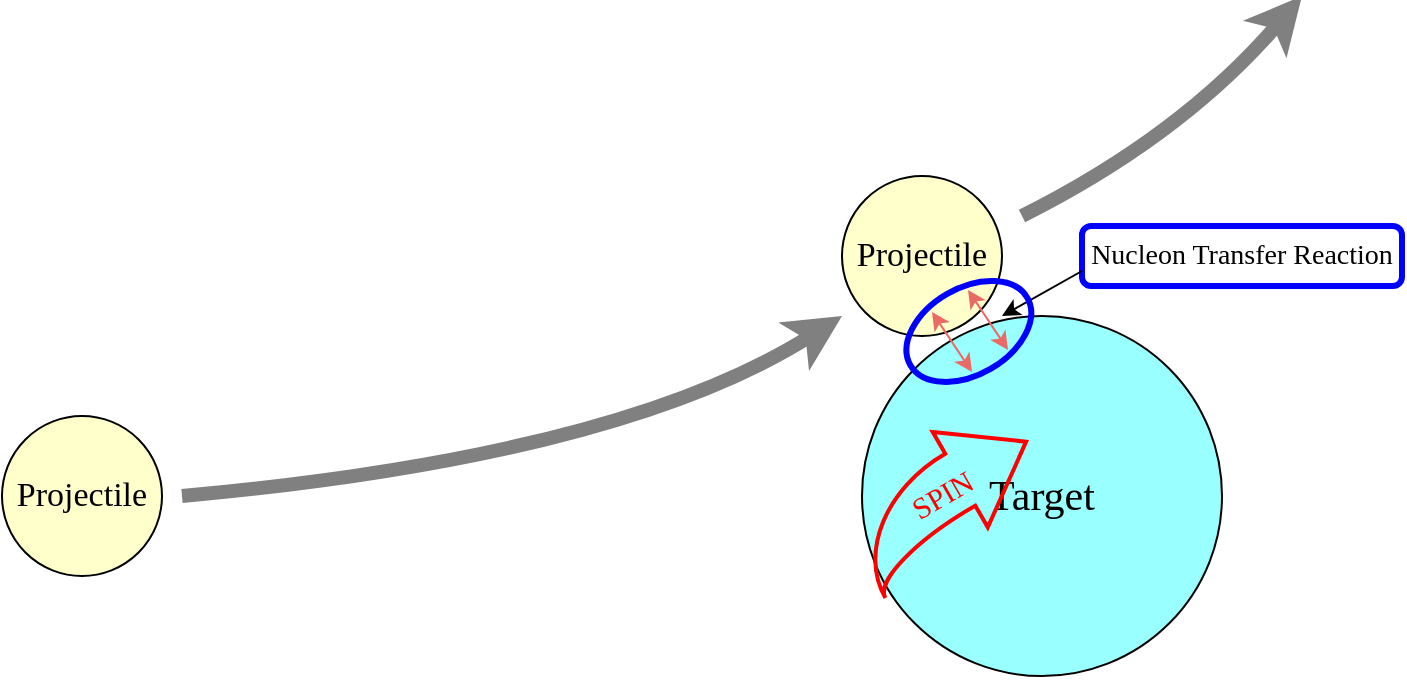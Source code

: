 <mxfile version="20.5.3" type="github">
  <diagram id="jApLSYbmCl-nFG6z3ZTF" name="ページ1">
    <mxGraphModel dx="1422" dy="697" grid="1" gridSize="10" guides="1" tooltips="1" connect="1" arrows="1" fold="1" page="1" pageScale="1" pageWidth="827" pageHeight="1169" math="0" shadow="0">
      <root>
        <mxCell id="0" />
        <mxCell id="1" parent="0" />
        <mxCell id="DvvQ_KvBL00KwLb0unag-1" value="&lt;font style=&quot;font-size: 21px;&quot; face=&quot;Times New Roman&quot;&gt;Target&lt;/font&gt;" style="ellipse;whiteSpace=wrap;html=1;aspect=fixed;gradientColor=none;strokeColor=#000000;fillStyle=solid;fillColor=#99FFFF;" vertex="1" parent="1">
          <mxGeometry x="470" y="270" width="180" height="180" as="geometry" />
        </mxCell>
        <mxCell id="DvvQ_KvBL00KwLb0unag-2" value="&lt;font style=&quot;font-size: 17px;&quot; face=&quot;Times New Roman&quot;&gt;Projectile&lt;/font&gt;" style="ellipse;whiteSpace=wrap;html=1;aspect=fixed;fillColor=#FFFFCC;" vertex="1" parent="1">
          <mxGeometry x="40" y="320" width="80" height="80" as="geometry" />
        </mxCell>
        <mxCell id="DvvQ_KvBL00KwLb0unag-3" value="&lt;font style=&quot;font-size: 17px;&quot; face=&quot;Times New Roman&quot;&gt;Projectile&lt;/font&gt;" style="ellipse;whiteSpace=wrap;html=1;aspect=fixed;fillColor=#FFFFCC;" vertex="1" parent="1">
          <mxGeometry x="460" y="200" width="80" height="80" as="geometry" />
        </mxCell>
        <mxCell id="DvvQ_KvBL00KwLb0unag-4" value="" style="curved=1;endArrow=classic;html=1;rounded=0;strokeWidth=7;shadow=0;strokeColor=#808080;" edge="1" parent="1">
          <mxGeometry width="50" height="50" relative="1" as="geometry">
            <mxPoint x="130" y="360" as="sourcePoint" />
            <mxPoint x="460" y="270" as="targetPoint" />
            <Array as="points">
              <mxPoint x="350" y="340" />
            </Array>
          </mxGeometry>
        </mxCell>
        <mxCell id="DvvQ_KvBL00KwLb0unag-5" value="" style="curved=1;endArrow=classic;html=1;rounded=0;strokeWidth=7;shadow=0;strokeColor=#808080;" edge="1" parent="1">
          <mxGeometry width="50" height="50" relative="1" as="geometry">
            <mxPoint x="550" y="220" as="sourcePoint" />
            <mxPoint x="690" y="110" as="targetPoint" />
            <Array as="points">
              <mxPoint x="630" y="180" />
            </Array>
          </mxGeometry>
        </mxCell>
        <mxCell id="DvvQ_KvBL00KwLb0unag-6" value="" style="endArrow=classic;startArrow=classic;html=1;rounded=0;strokeColor=#EA6B66;" edge="1" parent="1">
          <mxGeometry width="50" height="50" relative="1" as="geometry">
            <mxPoint x="525" y="298" as="sourcePoint" />
            <mxPoint x="505" y="268" as="targetPoint" />
          </mxGeometry>
        </mxCell>
        <mxCell id="DvvQ_KvBL00KwLb0unag-7" value="" style="endArrow=classic;startArrow=classic;html=1;rounded=0;strokeColor=#EA6B66;" edge="1" parent="1">
          <mxGeometry width="50" height="50" relative="1" as="geometry">
            <mxPoint x="543" y="287" as="sourcePoint" />
            <mxPoint x="523" y="257" as="targetPoint" />
          </mxGeometry>
        </mxCell>
        <mxCell id="DvvQ_KvBL00KwLb0unag-8" value="&lt;font style=&quot;font-size: 14px;&quot;&gt;Nucleon Transfer Reaction&lt;/font&gt;" style="rounded=1;whiteSpace=wrap;html=1;fontFamily=Times New Roman;strokeColor=#0000FF;strokeWidth=3;" vertex="1" parent="1">
          <mxGeometry x="580" y="225" width="160" height="30" as="geometry" />
        </mxCell>
        <mxCell id="DvvQ_KvBL00KwLb0unag-9" value="" style="endArrow=classic;html=1;rounded=0;strokeColor=#000000;fontFamily=Times New Roman;fontSize=14;exitX=0;exitY=0.75;exitDx=0;exitDy=0;" edge="1" parent="1" source="DvvQ_KvBL00KwLb0unag-8">
          <mxGeometry width="50" height="50" relative="1" as="geometry">
            <mxPoint x="390" y="370" as="sourcePoint" />
            <mxPoint x="540" y="270" as="targetPoint" />
          </mxGeometry>
        </mxCell>
        <mxCell id="DvvQ_KvBL00KwLb0unag-12" value="" style="ellipse;whiteSpace=wrap;html=1;strokeColor=#0000FF;fontFamily=Times New Roman;fontSize=14;fillColor=none;rotation=-30;strokeWidth=3;" vertex="1" parent="1">
          <mxGeometry x="489.68" y="256.02" width="67.48" height="43.35" as="geometry" />
        </mxCell>
        <mxCell id="DvvQ_KvBL00KwLb0unag-15" value="&lt;font color=&quot;#ff0000&quot; style=&quot;font-size: 15px;&quot;&gt;SPIN&lt;/font&gt;" style="html=1;shadow=0;dashed=0;align=center;verticalAlign=middle;shape=mxgraph.arrows2.jumpInArrow;dy=15;dx=38;arrowHead=55;strokeColor=#FF0000;strokeWidth=2;fontFamily=Times New Roman;fontSize=14;fillColor=none;rotation=-30;" vertex="1" parent="1">
          <mxGeometry x="460" y="330" width="100" height="60" as="geometry" />
        </mxCell>
      </root>
    </mxGraphModel>
  </diagram>
</mxfile>

